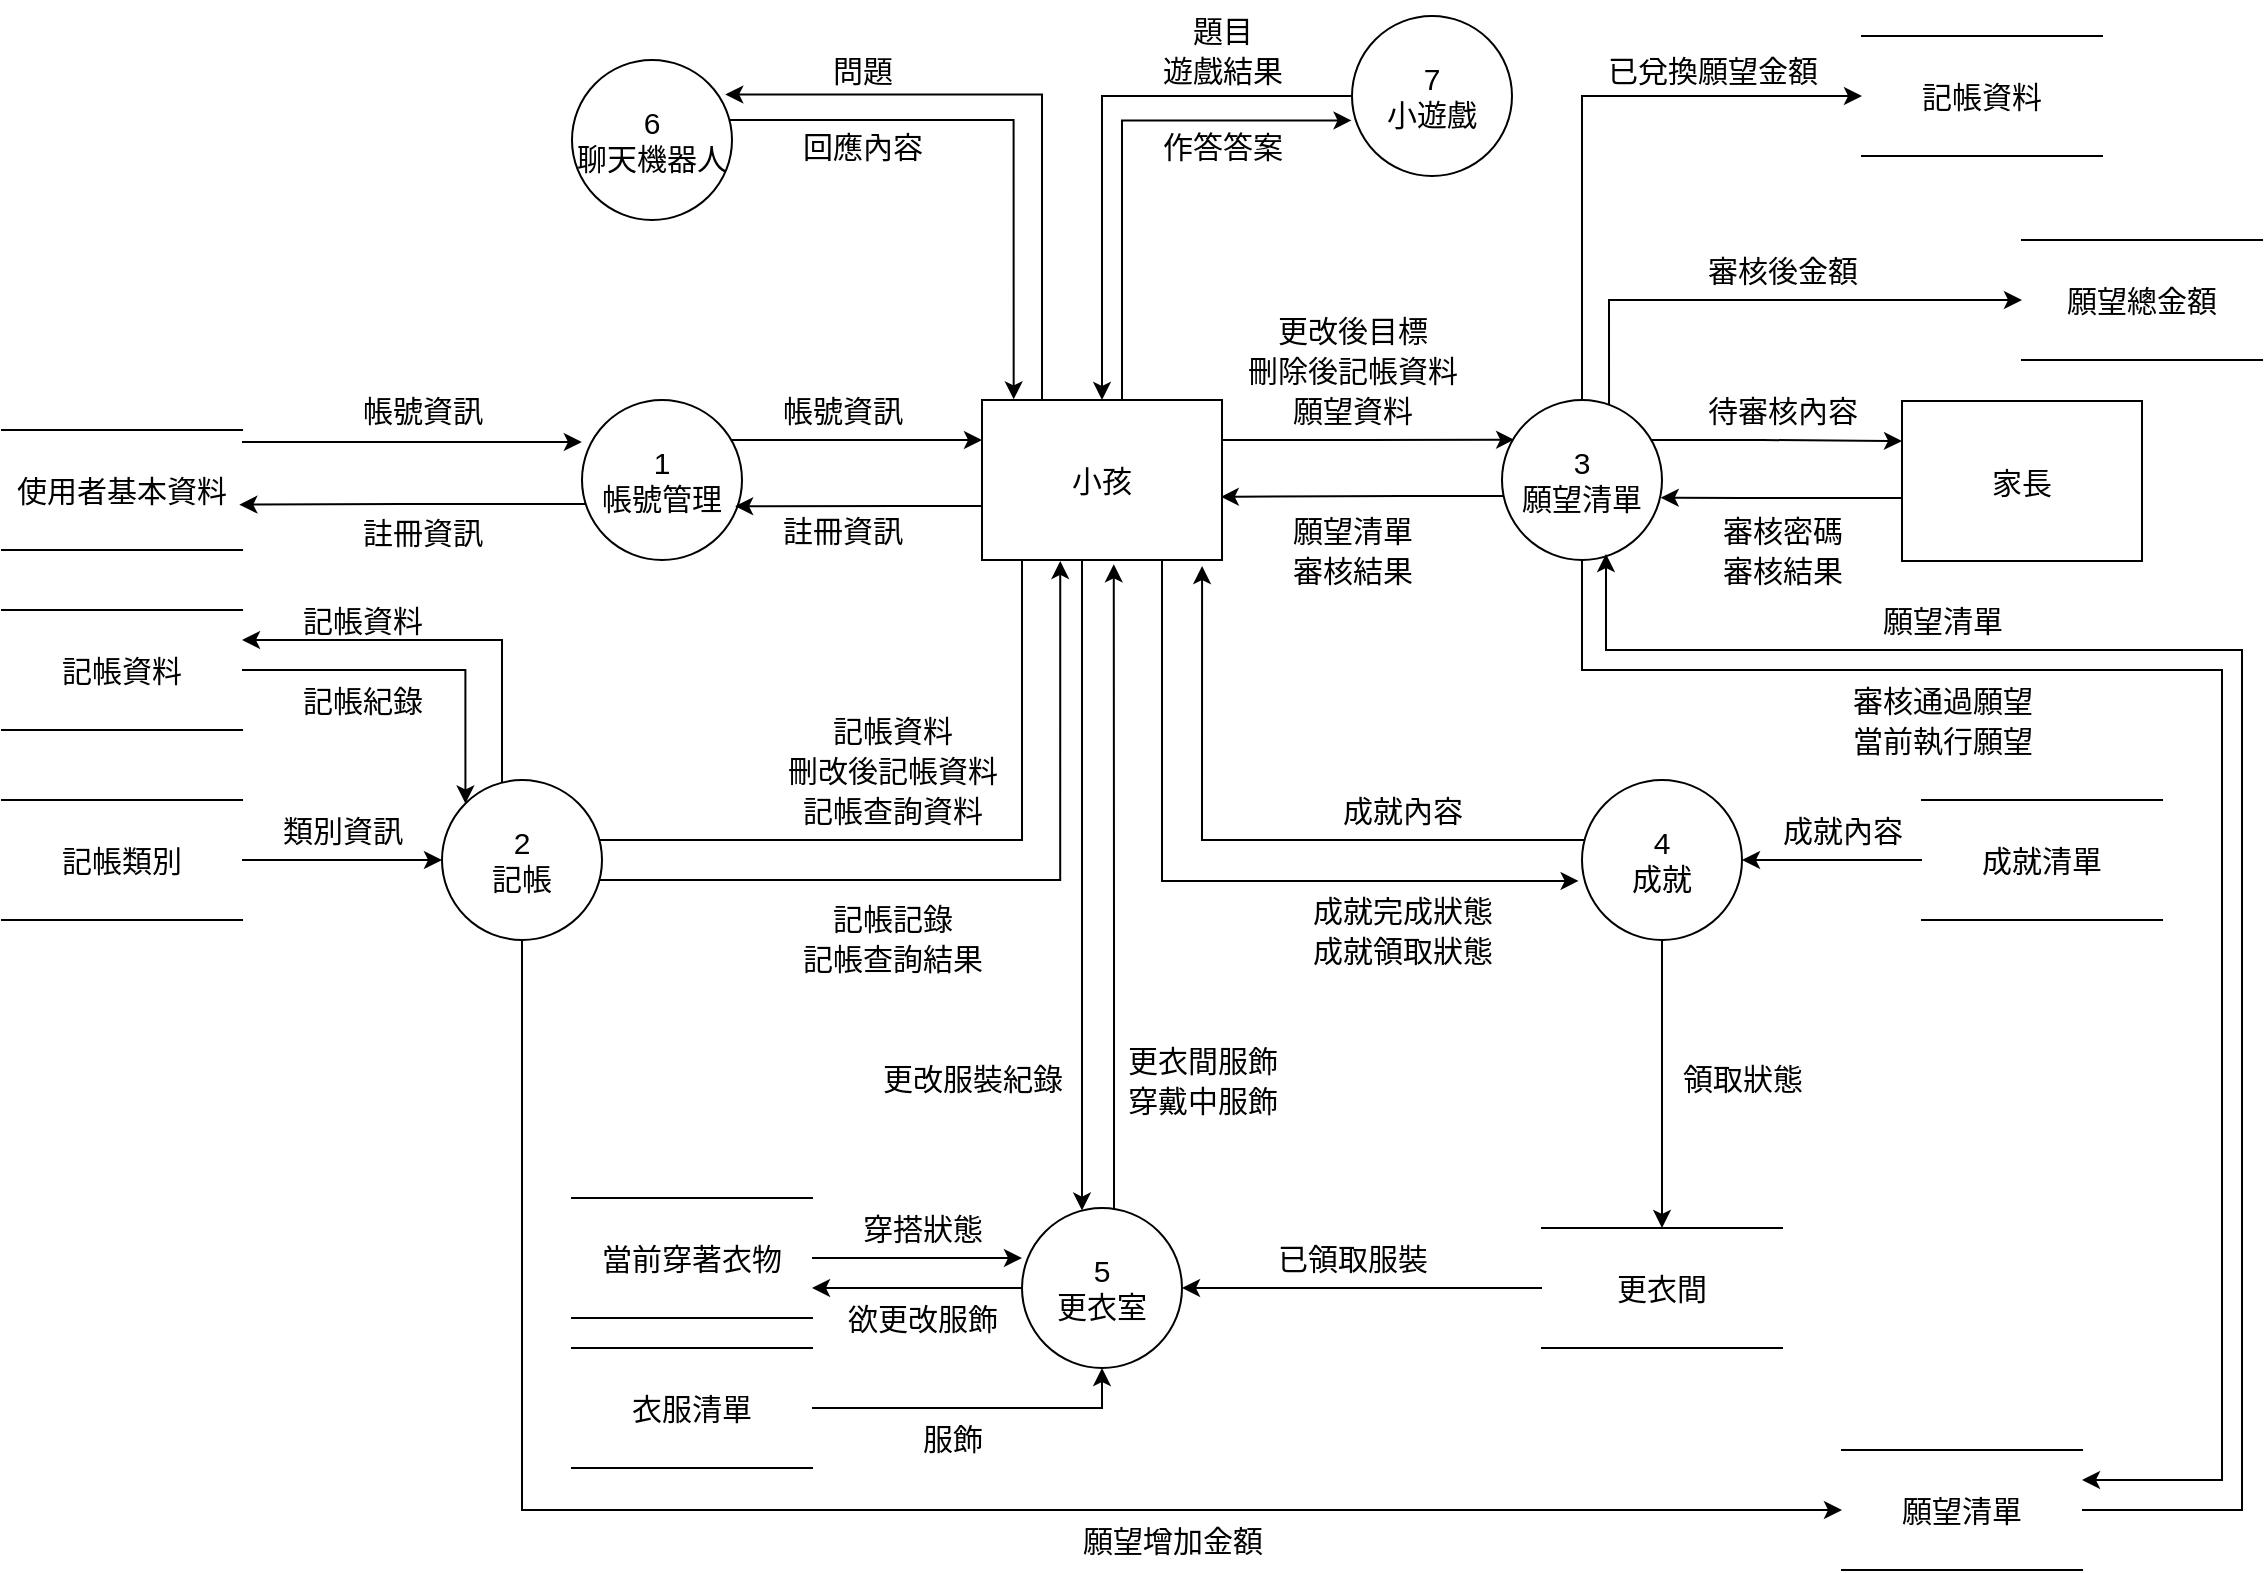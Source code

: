 <mxfile version="21.2.3" type="device">
  <diagram name="第 1 页" id="KwOqU90tzQBnRIFNRLeY">
    <mxGraphModel dx="1355" dy="656" grid="1" gridSize="10" guides="1" tooltips="1" connect="1" arrows="1" fold="1" page="1" pageScale="1" pageWidth="1169" pageHeight="827" math="0" shadow="0">
      <root>
        <mxCell id="0" />
        <mxCell id="1" parent="0" />
        <mxCell id="-ivq1ltutCUKHV1EiaD4-14" style="edgeStyle=orthogonalEdgeStyle;rounded=0;orthogonalLoop=1;jettySize=auto;html=1;entryX=0;entryY=0.25;entryDx=0;entryDy=0;" parent="1" source="-ivq1ltutCUKHV1EiaD4-2" target="-ivq1ltutCUKHV1EiaD4-3" edge="1">
          <mxGeometry relative="1" as="geometry">
            <Array as="points">
              <mxPoint x="420" y="255" />
              <mxPoint x="420" y="255" />
            </Array>
          </mxGeometry>
        </mxCell>
        <mxCell id="-ivq1ltutCUKHV1EiaD4-68" style="edgeStyle=orthogonalEdgeStyle;rounded=0;orthogonalLoop=1;jettySize=auto;html=1;entryX=0.989;entryY=0.622;entryDx=0;entryDy=0;entryPerimeter=0;" parent="1" source="-ivq1ltutCUKHV1EiaD4-2" target="-ivq1ltutCUKHV1EiaD4-66" edge="1">
          <mxGeometry relative="1" as="geometry">
            <mxPoint x="150" y="280" as="targetPoint" />
            <Array as="points">
              <mxPoint x="210" y="287" />
              <mxPoint x="210" y="287" />
            </Array>
          </mxGeometry>
        </mxCell>
        <mxCell id="-ivq1ltutCUKHV1EiaD4-2" value="&lt;font style=&quot;font-size: 15px;&quot;&gt;1&lt;br&gt;帳號管理&lt;/font&gt;" style="ellipse;whiteSpace=wrap;html=1;aspect=fixed;" parent="1" vertex="1">
          <mxGeometry x="300" y="235" width="80" height="80" as="geometry" />
        </mxCell>
        <mxCell id="-ivq1ltutCUKHV1EiaD4-17" style="edgeStyle=orthogonalEdgeStyle;rounded=0;orthogonalLoop=1;jettySize=auto;html=1;entryX=0.957;entryY=0.664;entryDx=0;entryDy=0;entryPerimeter=0;" parent="1" source="-ivq1ltutCUKHV1EiaD4-3" target="-ivq1ltutCUKHV1EiaD4-2" edge="1">
          <mxGeometry relative="1" as="geometry">
            <mxPoint x="400" y="275" as="targetPoint" />
            <Array as="points">
              <mxPoint x="460" y="288" />
              <mxPoint x="460" y="288" />
            </Array>
          </mxGeometry>
        </mxCell>
        <mxCell id="-ivq1ltutCUKHV1EiaD4-20" style="edgeStyle=orthogonalEdgeStyle;rounded=0;orthogonalLoop=1;jettySize=auto;html=1;entryX=0.272;entryY=0.069;entryDx=0;entryDy=0;entryPerimeter=0;" parent="1" source="-ivq1ltutCUKHV1EiaD4-3" target="-ivq1ltutCUKHV1EiaD4-4" edge="1">
          <mxGeometry relative="1" as="geometry">
            <Array as="points">
              <mxPoint x="520" y="455" />
              <mxPoint x="282" y="455" />
            </Array>
          </mxGeometry>
        </mxCell>
        <mxCell id="-ivq1ltutCUKHV1EiaD4-28" style="edgeStyle=orthogonalEdgeStyle;rounded=0;orthogonalLoop=1;jettySize=auto;html=1;entryX=0.076;entryY=0.248;entryDx=0;entryDy=0;entryPerimeter=0;" parent="1" source="-ivq1ltutCUKHV1EiaD4-3" target="-ivq1ltutCUKHV1EiaD4-5" edge="1">
          <mxGeometry relative="1" as="geometry">
            <mxPoint x="830" y="275" as="targetPoint" />
            <Array as="points">
              <mxPoint x="690" y="255" />
              <mxPoint x="690" y="255" />
            </Array>
          </mxGeometry>
        </mxCell>
        <mxCell id="-ivq1ltutCUKHV1EiaD4-42" style="edgeStyle=orthogonalEdgeStyle;rounded=0;orthogonalLoop=1;jettySize=auto;html=1;entryX=-0.021;entryY=0.631;entryDx=0;entryDy=0;entryPerimeter=0;" parent="1" source="-ivq1ltutCUKHV1EiaD4-3" target="-ivq1ltutCUKHV1EiaD4-6" edge="1">
          <mxGeometry relative="1" as="geometry">
            <mxPoint x="810" y="475" as="targetPoint" />
            <Array as="points">
              <mxPoint x="590" y="476" />
            </Array>
          </mxGeometry>
        </mxCell>
        <mxCell id="-ivq1ltutCUKHV1EiaD4-44" style="edgeStyle=orthogonalEdgeStyle;rounded=0;orthogonalLoop=1;jettySize=auto;html=1;" parent="1" source="-ivq1ltutCUKHV1EiaD4-3" target="-ivq1ltutCUKHV1EiaD4-7" edge="1">
          <mxGeometry relative="1" as="geometry">
            <Array as="points">
              <mxPoint x="550" y="455" />
              <mxPoint x="550" y="455" />
            </Array>
          </mxGeometry>
        </mxCell>
        <mxCell id="-ivq1ltutCUKHV1EiaD4-52" style="edgeStyle=orthogonalEdgeStyle;rounded=0;orthogonalLoop=1;jettySize=auto;html=1;entryX=0.958;entryY=0.215;entryDx=0;entryDy=0;entryPerimeter=0;" parent="1" source="-ivq1ltutCUKHV1EiaD4-3" target="-ivq1ltutCUKHV1EiaD4-8" edge="1">
          <mxGeometry relative="1" as="geometry">
            <mxPoint x="450" y="85" as="targetPoint" />
            <Array as="points">
              <mxPoint x="530" y="82" />
            </Array>
          </mxGeometry>
        </mxCell>
        <mxCell id="-ivq1ltutCUKHV1EiaD4-55" style="edgeStyle=orthogonalEdgeStyle;rounded=0;orthogonalLoop=1;jettySize=auto;html=1;entryX=-0.003;entryY=0.653;entryDx=0;entryDy=0;entryPerimeter=0;" parent="1" source="-ivq1ltutCUKHV1EiaD4-3" target="-ivq1ltutCUKHV1EiaD4-9" edge="1">
          <mxGeometry relative="1" as="geometry">
            <mxPoint x="730" y="130" as="targetPoint" />
            <Array as="points">
              <mxPoint x="570" y="95" />
            </Array>
          </mxGeometry>
        </mxCell>
        <mxCell id="-ivq1ltutCUKHV1EiaD4-3" value="&lt;font style=&quot;font-size: 15px;&quot;&gt;小孩&lt;/font&gt;" style="rounded=0;whiteSpace=wrap;html=1;" parent="1" vertex="1">
          <mxGeometry x="500" y="235" width="120" height="80" as="geometry" />
        </mxCell>
        <mxCell id="-ivq1ltutCUKHV1EiaD4-21" style="edgeStyle=orthogonalEdgeStyle;rounded=0;orthogonalLoop=1;jettySize=auto;html=1;entryX=0.326;entryY=1.006;entryDx=0;entryDy=0;entryPerimeter=0;" parent="1" source="-ivq1ltutCUKHV1EiaD4-4" target="-ivq1ltutCUKHV1EiaD4-3" edge="1">
          <mxGeometry relative="1" as="geometry">
            <mxPoint x="550" y="325" as="targetPoint" />
            <Array as="points">
              <mxPoint x="539" y="475" />
            </Array>
          </mxGeometry>
        </mxCell>
        <mxCell id="OBIAT6HrilawWO2UlFWM-3" style="edgeStyle=orthogonalEdgeStyle;rounded=0;orthogonalLoop=1;jettySize=auto;html=1;entryX=1;entryY=0.25;entryDx=0;entryDy=0;" edge="1" parent="1" source="-ivq1ltutCUKHV1EiaD4-4" target="OBIAT6HrilawWO2UlFWM-1">
          <mxGeometry relative="1" as="geometry">
            <Array as="points">
              <mxPoint x="260" y="355" />
            </Array>
          </mxGeometry>
        </mxCell>
        <mxCell id="OBIAT6HrilawWO2UlFWM-30" style="edgeStyle=orthogonalEdgeStyle;rounded=0;orthogonalLoop=1;jettySize=auto;html=1;entryX=0;entryY=0.5;entryDx=0;entryDy=0;exitX=0.5;exitY=1;exitDx=0;exitDy=0;" edge="1" parent="1" source="-ivq1ltutCUKHV1EiaD4-4" target="OBIAT6HrilawWO2UlFWM-22">
          <mxGeometry relative="1" as="geometry">
            <Array as="points">
              <mxPoint x="270" y="790" />
            </Array>
          </mxGeometry>
        </mxCell>
        <mxCell id="-ivq1ltutCUKHV1EiaD4-4" value="&lt;font style=&quot;font-size: 15px;&quot;&gt;2&lt;br&gt;記帳&lt;/font&gt;" style="ellipse;whiteSpace=wrap;html=1;aspect=fixed;" parent="1" vertex="1">
          <mxGeometry x="230" y="425" width="80" height="80" as="geometry" />
        </mxCell>
        <mxCell id="-ivq1ltutCUKHV1EiaD4-30" style="edgeStyle=orthogonalEdgeStyle;rounded=0;orthogonalLoop=1;jettySize=auto;html=1;entryX=0.995;entryY=0.605;entryDx=0;entryDy=0;entryPerimeter=0;" parent="1" source="-ivq1ltutCUKHV1EiaD4-5" target="-ivq1ltutCUKHV1EiaD4-3" edge="1">
          <mxGeometry relative="1" as="geometry">
            <Array as="points">
              <mxPoint x="710" y="283" />
              <mxPoint x="710" y="283" />
            </Array>
          </mxGeometry>
        </mxCell>
        <mxCell id="-ivq1ltutCUKHV1EiaD4-32" style="edgeStyle=orthogonalEdgeStyle;rounded=0;orthogonalLoop=1;jettySize=auto;html=1;entryX=0;entryY=0.25;entryDx=0;entryDy=0;" parent="1" source="-ivq1ltutCUKHV1EiaD4-5" target="-ivq1ltutCUKHV1EiaD4-31" edge="1">
          <mxGeometry relative="1" as="geometry">
            <Array as="points">
              <mxPoint x="890" y="255" />
              <mxPoint x="890" y="255" />
            </Array>
          </mxGeometry>
        </mxCell>
        <mxCell id="OBIAT6HrilawWO2UlFWM-19" style="edgeStyle=orthogonalEdgeStyle;rounded=0;orthogonalLoop=1;jettySize=auto;html=1;exitX=0.669;exitY=0.044;exitDx=0;exitDy=0;entryX=0;entryY=0.5;entryDx=0;entryDy=0;exitPerimeter=0;" edge="1" parent="1" source="-ivq1ltutCUKHV1EiaD4-5" target="OBIAT6HrilawWO2UlFWM-18">
          <mxGeometry relative="1" as="geometry">
            <mxPoint x="1050" y="150" as="targetPoint" />
            <Array as="points">
              <mxPoint x="814" y="185" />
            </Array>
          </mxGeometry>
        </mxCell>
        <mxCell id="OBIAT6HrilawWO2UlFWM-23" style="edgeStyle=orthogonalEdgeStyle;rounded=0;orthogonalLoop=1;jettySize=auto;html=1;entryX=1;entryY=0.25;entryDx=0;entryDy=0;" edge="1" parent="1" source="-ivq1ltutCUKHV1EiaD4-5" target="OBIAT6HrilawWO2UlFWM-22">
          <mxGeometry relative="1" as="geometry">
            <mxPoint x="1060" y="720" as="targetPoint" />
            <Array as="points">
              <mxPoint x="800" y="370" />
              <mxPoint x="1120" y="370" />
              <mxPoint x="1120" y="775" />
            </Array>
          </mxGeometry>
        </mxCell>
        <mxCell id="OBIAT6HrilawWO2UlFWM-37" style="edgeStyle=orthogonalEdgeStyle;rounded=0;orthogonalLoop=1;jettySize=auto;html=1;entryX=0;entryY=0.5;entryDx=0;entryDy=0;" edge="1" parent="1" source="-ivq1ltutCUKHV1EiaD4-5" target="OBIAT6HrilawWO2UlFWM-35">
          <mxGeometry relative="1" as="geometry">
            <Array as="points">
              <mxPoint x="800" y="83" />
            </Array>
          </mxGeometry>
        </mxCell>
        <mxCell id="-ivq1ltutCUKHV1EiaD4-5" value="&lt;font style=&quot;font-size: 15px;&quot;&gt;3&lt;br&gt;願望清單&lt;/font&gt;" style="ellipse;whiteSpace=wrap;html=1;aspect=fixed;" parent="1" vertex="1">
          <mxGeometry x="760" y="235" width="80" height="80" as="geometry" />
        </mxCell>
        <mxCell id="-ivq1ltutCUKHV1EiaD4-43" style="edgeStyle=orthogonalEdgeStyle;rounded=0;orthogonalLoop=1;jettySize=auto;html=1;entryX=0.917;entryY=1.038;entryDx=0;entryDy=0;entryPerimeter=0;" parent="1" source="-ivq1ltutCUKHV1EiaD4-6" target="-ivq1ltutCUKHV1EiaD4-3" edge="1">
          <mxGeometry relative="1" as="geometry">
            <mxPoint x="590" y="335" as="targetPoint" />
            <Array as="points">
              <mxPoint x="610" y="455" />
            </Array>
          </mxGeometry>
        </mxCell>
        <mxCell id="-ivq1ltutCUKHV1EiaD4-86" style="edgeStyle=orthogonalEdgeStyle;rounded=0;orthogonalLoop=1;jettySize=auto;html=1;entryX=0.5;entryY=0;entryDx=0;entryDy=0;" parent="1" source="-ivq1ltutCUKHV1EiaD4-6" target="-ivq1ltutCUKHV1EiaD4-79" edge="1">
          <mxGeometry relative="1" as="geometry" />
        </mxCell>
        <mxCell id="-ivq1ltutCUKHV1EiaD4-6" value="&lt;font style=&quot;font-size: 15px;&quot;&gt;4&lt;br&gt;成就&lt;/font&gt;" style="ellipse;whiteSpace=wrap;html=1;aspect=fixed;" parent="1" vertex="1">
          <mxGeometry x="800" y="425" width="80" height="80" as="geometry" />
        </mxCell>
        <mxCell id="-ivq1ltutCUKHV1EiaD4-45" style="edgeStyle=orthogonalEdgeStyle;rounded=0;orthogonalLoop=1;jettySize=auto;html=1;entryX=0.549;entryY=1.027;entryDx=0;entryDy=0;entryPerimeter=0;" parent="1" source="-ivq1ltutCUKHV1EiaD4-7" target="-ivq1ltutCUKHV1EiaD4-3" edge="1">
          <mxGeometry relative="1" as="geometry">
            <Array as="points">
              <mxPoint x="566" y="505" />
              <mxPoint x="566" y="505" />
            </Array>
          </mxGeometry>
        </mxCell>
        <mxCell id="OBIAT6HrilawWO2UlFWM-13" style="edgeStyle=orthogonalEdgeStyle;rounded=0;orthogonalLoop=1;jettySize=auto;html=1;entryX=1;entryY=0.75;entryDx=0;entryDy=0;" edge="1" parent="1" source="-ivq1ltutCUKHV1EiaD4-7" target="OBIAT6HrilawWO2UlFWM-12">
          <mxGeometry relative="1" as="geometry" />
        </mxCell>
        <mxCell id="-ivq1ltutCUKHV1EiaD4-7" value="&lt;font style=&quot;font-size: 15px;&quot;&gt;5&lt;br&gt;更衣室&lt;br&gt;&lt;/font&gt;" style="ellipse;whiteSpace=wrap;html=1;aspect=fixed;" parent="1" vertex="1">
          <mxGeometry x="520" y="639" width="80" height="80" as="geometry" />
        </mxCell>
        <mxCell id="-ivq1ltutCUKHV1EiaD4-53" style="edgeStyle=orthogonalEdgeStyle;rounded=0;orthogonalLoop=1;jettySize=auto;html=1;entryX=0.132;entryY=-0.004;entryDx=0;entryDy=0;entryPerimeter=0;" parent="1" source="-ivq1ltutCUKHV1EiaD4-8" target="-ivq1ltutCUKHV1EiaD4-3" edge="1">
          <mxGeometry relative="1" as="geometry">
            <mxPoint x="520" y="225" as="targetPoint" />
            <Array as="points">
              <mxPoint x="516" y="95" />
            </Array>
          </mxGeometry>
        </mxCell>
        <mxCell id="-ivq1ltutCUKHV1EiaD4-8" value="&lt;font style=&quot;font-size: 15px;&quot;&gt;6&lt;br&gt;聊天機器人&lt;br&gt;&lt;/font&gt;" style="ellipse;whiteSpace=wrap;html=1;aspect=fixed;" parent="1" vertex="1">
          <mxGeometry x="295" y="65" width="80" height="80" as="geometry" />
        </mxCell>
        <mxCell id="-ivq1ltutCUKHV1EiaD4-54" style="edgeStyle=orthogonalEdgeStyle;rounded=0;orthogonalLoop=1;jettySize=auto;html=1;entryX=0.5;entryY=0;entryDx=0;entryDy=0;" parent="1" source="-ivq1ltutCUKHV1EiaD4-9" target="-ivq1ltutCUKHV1EiaD4-3" edge="1">
          <mxGeometry relative="1" as="geometry">
            <Array as="points">
              <mxPoint x="560" y="83" />
            </Array>
            <mxPoint x="560" y="210" as="targetPoint" />
          </mxGeometry>
        </mxCell>
        <mxCell id="-ivq1ltutCUKHV1EiaD4-9" value="&lt;font style=&quot;font-size: 15px;&quot;&gt;7&lt;br&gt;小遊戲&lt;br&gt;&lt;/font&gt;" style="ellipse;whiteSpace=wrap;html=1;aspect=fixed;" parent="1" vertex="1">
          <mxGeometry x="685" y="43" width="80" height="80" as="geometry" />
        </mxCell>
        <mxCell id="-ivq1ltutCUKHV1EiaD4-18" value="&lt;font style=&quot;font-size: 15px;&quot;&gt;帳號資訊&lt;/font&gt;" style="text;html=1;align=center;verticalAlign=middle;resizable=0;points=[];autosize=1;strokeColor=none;fillColor=none;" parent="1" vertex="1">
          <mxGeometry x="390" y="225" width="80" height="30" as="geometry" />
        </mxCell>
        <mxCell id="-ivq1ltutCUKHV1EiaD4-19" value="&lt;font style=&quot;font-size: 15px;&quot;&gt;註冊資訊&lt;/font&gt;" style="text;html=1;align=center;verticalAlign=middle;resizable=0;points=[];autosize=1;strokeColor=none;fillColor=none;" parent="1" vertex="1">
          <mxGeometry x="390" y="285" width="80" height="30" as="geometry" />
        </mxCell>
        <mxCell id="-ivq1ltutCUKHV1EiaD4-22" value="&lt;font style=&quot;font-size: 15px;&quot;&gt;記帳資料&lt;/font&gt;" style="text;html=1;align=center;verticalAlign=middle;resizable=0;points=[];autosize=1;strokeColor=none;fillColor=none;" parent="1" vertex="1">
          <mxGeometry x="415" y="385" width="80" height="30" as="geometry" />
        </mxCell>
        <mxCell id="-ivq1ltutCUKHV1EiaD4-23" value="&lt;font style=&quot;font-size: 15px;&quot;&gt;刪改後記帳資料&lt;/font&gt;" style="text;html=1;align=center;verticalAlign=middle;resizable=0;points=[];autosize=1;strokeColor=none;fillColor=none;" parent="1" vertex="1">
          <mxGeometry x="390" y="405" width="130" height="30" as="geometry" />
        </mxCell>
        <mxCell id="-ivq1ltutCUKHV1EiaD4-25" value="&lt;font style=&quot;font-size: 15px;&quot;&gt;記帳查詢資料&lt;/font&gt;" style="text;html=1;align=center;verticalAlign=middle;resizable=0;points=[];autosize=1;strokeColor=none;fillColor=none;" parent="1" vertex="1">
          <mxGeometry x="400" y="425" width="110" height="30" as="geometry" />
        </mxCell>
        <mxCell id="-ivq1ltutCUKHV1EiaD4-26" value="&lt;font style=&quot;font-size: 15px;&quot;&gt;記帳查詢結果&lt;/font&gt;" style="text;html=1;align=center;verticalAlign=middle;resizable=0;points=[];autosize=1;strokeColor=none;fillColor=none;" parent="1" vertex="1">
          <mxGeometry x="400" y="499" width="110" height="30" as="geometry" />
        </mxCell>
        <mxCell id="-ivq1ltutCUKHV1EiaD4-27" value="&lt;font style=&quot;font-size: 15px;&quot;&gt;記帳記錄&lt;/font&gt;" style="text;html=1;align=center;verticalAlign=middle;resizable=0;points=[];autosize=1;strokeColor=none;fillColor=none;" parent="1" vertex="1">
          <mxGeometry x="415" y="479" width="80" height="30" as="geometry" />
        </mxCell>
        <mxCell id="-ivq1ltutCUKHV1EiaD4-33" style="edgeStyle=orthogonalEdgeStyle;rounded=0;orthogonalLoop=1;jettySize=auto;html=1;entryX=0.992;entryY=0.611;entryDx=0;entryDy=0;entryPerimeter=0;" parent="1" source="-ivq1ltutCUKHV1EiaD4-31" target="-ivq1ltutCUKHV1EiaD4-5" edge="1">
          <mxGeometry relative="1" as="geometry">
            <Array as="points">
              <mxPoint x="880" y="284" />
              <mxPoint x="880" y="284" />
            </Array>
          </mxGeometry>
        </mxCell>
        <mxCell id="-ivq1ltutCUKHV1EiaD4-31" value="&lt;font style=&quot;font-size: 15px;&quot;&gt;家長&lt;/font&gt;" style="rounded=0;whiteSpace=wrap;html=1;" parent="1" vertex="1">
          <mxGeometry x="960" y="235.5" width="120" height="80" as="geometry" />
        </mxCell>
        <mxCell id="-ivq1ltutCUKHV1EiaD4-34" value="&lt;font style=&quot;font-size: 15px;&quot;&gt;待審核內容&lt;/font&gt;" style="text;html=1;align=center;verticalAlign=middle;resizable=0;points=[];autosize=1;strokeColor=none;fillColor=none;" parent="1" vertex="1">
          <mxGeometry x="850" y="225" width="100" height="30" as="geometry" />
        </mxCell>
        <mxCell id="-ivq1ltutCUKHV1EiaD4-35" value="&lt;font style=&quot;font-size: 15px;&quot;&gt;審核密碼&lt;/font&gt;" style="text;html=1;align=center;verticalAlign=middle;resizable=0;points=[];autosize=1;strokeColor=none;fillColor=none;" parent="1" vertex="1">
          <mxGeometry x="860" y="285" width="80" height="30" as="geometry" />
        </mxCell>
        <mxCell id="-ivq1ltutCUKHV1EiaD4-36" value="&lt;font style=&quot;font-size: 15px;&quot;&gt;審核結果&lt;/font&gt;" style="text;html=1;align=center;verticalAlign=middle;resizable=0;points=[];autosize=1;strokeColor=none;fillColor=none;" parent="1" vertex="1">
          <mxGeometry x="860" y="305" width="80" height="30" as="geometry" />
        </mxCell>
        <mxCell id="-ivq1ltutCUKHV1EiaD4-37" value="&lt;font style=&quot;font-size: 15px;&quot;&gt;願望清單&lt;/font&gt;" style="text;html=1;align=center;verticalAlign=middle;resizable=0;points=[];autosize=1;strokeColor=none;fillColor=none;" parent="1" vertex="1">
          <mxGeometry x="645" y="285" width="80" height="30" as="geometry" />
        </mxCell>
        <mxCell id="-ivq1ltutCUKHV1EiaD4-38" value="&lt;font style=&quot;font-size: 15px;&quot;&gt;願望資料&lt;/font&gt;" style="text;html=1;align=center;verticalAlign=middle;resizable=0;points=[];autosize=1;strokeColor=none;fillColor=none;" parent="1" vertex="1">
          <mxGeometry x="645" y="225" width="80" height="30" as="geometry" />
        </mxCell>
        <mxCell id="-ivq1ltutCUKHV1EiaD4-39" value="&lt;font style=&quot;font-size: 15px;&quot;&gt;刪除後記帳資料&lt;/font&gt;" style="text;html=1;align=center;verticalAlign=middle;resizable=0;points=[];autosize=1;strokeColor=none;fillColor=none;" parent="1" vertex="1">
          <mxGeometry x="620" y="205" width="130" height="30" as="geometry" />
        </mxCell>
        <mxCell id="-ivq1ltutCUKHV1EiaD4-40" value="&lt;font style=&quot;font-size: 15px;&quot;&gt;更改後目標&lt;/font&gt;" style="text;html=1;align=center;verticalAlign=middle;resizable=0;points=[];autosize=1;strokeColor=none;fillColor=none;" parent="1" vertex="1">
          <mxGeometry x="635" y="185" width="100" height="30" as="geometry" />
        </mxCell>
        <mxCell id="-ivq1ltutCUKHV1EiaD4-41" value="&lt;font style=&quot;font-size: 15px;&quot;&gt;審核結果&lt;/font&gt;" style="text;html=1;align=center;verticalAlign=middle;resizable=0;points=[];autosize=1;strokeColor=none;fillColor=none;" parent="1" vertex="1">
          <mxGeometry x="645" y="305" width="80" height="30" as="geometry" />
        </mxCell>
        <mxCell id="-ivq1ltutCUKHV1EiaD4-46" value="&lt;font style=&quot;font-size: 15px;&quot;&gt;成就內容&lt;/font&gt;" style="text;html=1;align=center;verticalAlign=middle;resizable=0;points=[];autosize=1;strokeColor=none;fillColor=none;" parent="1" vertex="1">
          <mxGeometry x="670" y="425" width="80" height="30" as="geometry" />
        </mxCell>
        <mxCell id="-ivq1ltutCUKHV1EiaD4-47" value="&lt;span style=&quot;font-size: 15px;&quot;&gt;成就完成狀態&lt;/span&gt;" style="text;html=1;align=center;verticalAlign=middle;resizable=0;points=[];autosize=1;strokeColor=none;fillColor=none;" parent="1" vertex="1">
          <mxGeometry x="655" y="475" width="110" height="30" as="geometry" />
        </mxCell>
        <mxCell id="-ivq1ltutCUKHV1EiaD4-48" value="&lt;span style=&quot;font-size: 15px;&quot;&gt;成就領取狀態&lt;/span&gt;" style="text;html=1;align=center;verticalAlign=middle;resizable=0;points=[];autosize=1;strokeColor=none;fillColor=none;" parent="1" vertex="1">
          <mxGeometry x="655" y="495" width="110" height="30" as="geometry" />
        </mxCell>
        <mxCell id="-ivq1ltutCUKHV1EiaD4-49" value="&lt;font style=&quot;font-size: 15px;&quot;&gt;更改服裝紀錄&lt;/font&gt;" style="text;html=1;align=center;verticalAlign=middle;resizable=0;points=[];autosize=1;strokeColor=none;fillColor=none;" parent="1" vertex="1">
          <mxGeometry x="440" y="559" width="110" height="30" as="geometry" />
        </mxCell>
        <mxCell id="-ivq1ltutCUKHV1EiaD4-50" value="&lt;font style=&quot;font-size: 15px;&quot;&gt;更衣間服飾&lt;/font&gt;" style="text;html=1;align=center;verticalAlign=middle;resizable=0;points=[];autosize=1;strokeColor=none;fillColor=none;" parent="1" vertex="1">
          <mxGeometry x="560" y="550" width="100" height="30" as="geometry" />
        </mxCell>
        <mxCell id="-ivq1ltutCUKHV1EiaD4-51" value="&lt;font style=&quot;font-size: 15px;&quot;&gt;穿戴中服飾&lt;/font&gt;" style="text;html=1;align=center;verticalAlign=middle;resizable=0;points=[];autosize=1;strokeColor=none;fillColor=none;" parent="1" vertex="1">
          <mxGeometry x="560" y="570" width="100" height="30" as="geometry" />
        </mxCell>
        <mxCell id="-ivq1ltutCUKHV1EiaD4-56" value="&lt;font style=&quot;font-size: 15px;&quot;&gt;遊戲結果&lt;/font&gt;" style="text;html=1;align=center;verticalAlign=middle;resizable=0;points=[];autosize=1;strokeColor=none;fillColor=none;" parent="1" vertex="1">
          <mxGeometry x="580" y="55" width="80" height="30" as="geometry" />
        </mxCell>
        <mxCell id="-ivq1ltutCUKHV1EiaD4-58" value="&lt;span style=&quot;font-size: 15px;&quot;&gt;問題&lt;/span&gt;" style="text;html=1;align=center;verticalAlign=middle;resizable=0;points=[];autosize=1;strokeColor=none;fillColor=none;" parent="1" vertex="1">
          <mxGeometry x="415" y="55" width="50" height="30" as="geometry" />
        </mxCell>
        <mxCell id="-ivq1ltutCUKHV1EiaD4-59" value="&lt;span style=&quot;font-size: 15px;&quot;&gt;回應內容&lt;/span&gt;" style="text;html=1;align=center;verticalAlign=middle;resizable=0;points=[];autosize=1;strokeColor=none;fillColor=none;" parent="1" vertex="1">
          <mxGeometry x="400" y="93" width="80" height="30" as="geometry" />
        </mxCell>
        <mxCell id="-ivq1ltutCUKHV1EiaD4-60" value="&lt;font style=&quot;font-size: 15px;&quot;&gt;題目&lt;/font&gt;" style="text;html=1;align=center;verticalAlign=middle;resizable=0;points=[];autosize=1;strokeColor=none;fillColor=none;" parent="1" vertex="1">
          <mxGeometry x="595" y="35" width="50" height="30" as="geometry" />
        </mxCell>
        <mxCell id="-ivq1ltutCUKHV1EiaD4-61" value="&lt;font style=&quot;font-size: 15px;&quot;&gt;作答答案&lt;/font&gt;" style="text;html=1;align=center;verticalAlign=middle;resizable=0;points=[];autosize=1;strokeColor=none;fillColor=none;" parent="1" vertex="1">
          <mxGeometry x="580" y="93" width="80" height="30" as="geometry" />
        </mxCell>
        <mxCell id="-ivq1ltutCUKHV1EiaD4-69" style="edgeStyle=orthogonalEdgeStyle;rounded=0;orthogonalLoop=1;jettySize=auto;html=1;entryX=-0.001;entryY=0.263;entryDx=0;entryDy=0;entryPerimeter=0;" parent="1" source="-ivq1ltutCUKHV1EiaD4-66" target="-ivq1ltutCUKHV1EiaD4-2" edge="1">
          <mxGeometry relative="1" as="geometry">
            <Array as="points">
              <mxPoint x="170" y="256" />
              <mxPoint x="170" y="256" />
            </Array>
          </mxGeometry>
        </mxCell>
        <mxCell id="-ivq1ltutCUKHV1EiaD4-66" value="&lt;font style=&quot;font-size: 15px;&quot;&gt;使用者基本資料&lt;/font&gt;" style="shape=partialRectangle;whiteSpace=wrap;html=1;left=0;right=0;fillColor=none;" parent="1" vertex="1">
          <mxGeometry x="10" y="250" width="120" height="60" as="geometry" />
        </mxCell>
        <mxCell id="-ivq1ltutCUKHV1EiaD4-70" value="&lt;font style=&quot;font-size: 15px;&quot;&gt;帳號資訊&lt;/font&gt;" style="text;html=1;align=center;verticalAlign=middle;resizable=0;points=[];autosize=1;strokeColor=none;fillColor=none;" parent="1" vertex="1">
          <mxGeometry x="180" y="225" width="80" height="30" as="geometry" />
        </mxCell>
        <mxCell id="-ivq1ltutCUKHV1EiaD4-71" value="&lt;font style=&quot;font-size: 15px;&quot;&gt;註冊資訊&lt;/font&gt;" style="text;html=1;align=center;verticalAlign=middle;resizable=0;points=[];autosize=1;strokeColor=none;fillColor=none;" parent="1" vertex="1">
          <mxGeometry x="180" y="285.5" width="80" height="30" as="geometry" />
        </mxCell>
        <mxCell id="-ivq1ltutCUKHV1EiaD4-85" style="edgeStyle=orthogonalEdgeStyle;rounded=0;orthogonalLoop=1;jettySize=auto;html=1;entryX=1;entryY=0.5;entryDx=0;entryDy=0;" parent="1" source="-ivq1ltutCUKHV1EiaD4-72" target="-ivq1ltutCUKHV1EiaD4-6" edge="1">
          <mxGeometry relative="1" as="geometry" />
        </mxCell>
        <mxCell id="-ivq1ltutCUKHV1EiaD4-72" value="&lt;span style=&quot;font-size: 15px;&quot;&gt;成就清單&lt;/span&gt;" style="shape=partialRectangle;whiteSpace=wrap;html=1;left=0;right=0;fillColor=none;" parent="1" vertex="1">
          <mxGeometry x="970" y="435" width="120" height="60" as="geometry" />
        </mxCell>
        <mxCell id="-ivq1ltutCUKHV1EiaD4-78" value="&lt;font style=&quot;font-size: 15px;&quot;&gt;成就內容&lt;/font&gt;" style="text;html=1;align=center;verticalAlign=middle;resizable=0;points=[];autosize=1;strokeColor=none;fillColor=none;" parent="1" vertex="1">
          <mxGeometry x="890" y="435" width="80" height="30" as="geometry" />
        </mxCell>
        <mxCell id="-ivq1ltutCUKHV1EiaD4-81" style="edgeStyle=orthogonalEdgeStyle;rounded=0;orthogonalLoop=1;jettySize=auto;html=1;entryX=1;entryY=0.5;entryDx=0;entryDy=0;" parent="1" source="-ivq1ltutCUKHV1EiaD4-79" target="-ivq1ltutCUKHV1EiaD4-7" edge="1">
          <mxGeometry relative="1" as="geometry" />
        </mxCell>
        <mxCell id="-ivq1ltutCUKHV1EiaD4-79" value="&lt;span style=&quot;font-size: 15px;&quot;&gt;更衣間&lt;/span&gt;" style="shape=partialRectangle;whiteSpace=wrap;html=1;left=0;right=0;fillColor=none;" parent="1" vertex="1">
          <mxGeometry x="780" y="649" width="120" height="60" as="geometry" />
        </mxCell>
        <mxCell id="-ivq1ltutCUKHV1EiaD4-82" value="&lt;span style=&quot;font-size: 15px;&quot;&gt;已領取服裝&lt;/span&gt;" style="text;html=1;align=center;verticalAlign=middle;resizable=0;points=[];autosize=1;strokeColor=none;fillColor=none;" parent="1" vertex="1">
          <mxGeometry x="635" y="649" width="100" height="30" as="geometry" />
        </mxCell>
        <mxCell id="-ivq1ltutCUKHV1EiaD4-88" value="&lt;span style=&quot;font-size: 15px;&quot;&gt;領取狀態&lt;/span&gt;" style="text;html=1;align=center;verticalAlign=middle;resizable=0;points=[];autosize=1;strokeColor=none;fillColor=none;" parent="1" vertex="1">
          <mxGeometry x="840" y="559" width="80" height="30" as="geometry" />
        </mxCell>
        <mxCell id="-ivq1ltutCUKHV1EiaD4-92" style="edgeStyle=orthogonalEdgeStyle;rounded=0;orthogonalLoop=1;jettySize=auto;html=1;entryX=0.5;entryY=1;entryDx=0;entryDy=0;" parent="1" source="-ivq1ltutCUKHV1EiaD4-89" target="-ivq1ltutCUKHV1EiaD4-7" edge="1">
          <mxGeometry relative="1" as="geometry" />
        </mxCell>
        <mxCell id="-ivq1ltutCUKHV1EiaD4-89" value="&lt;span style=&quot;font-size: 15px;&quot;&gt;衣服清單&lt;/span&gt;" style="shape=partialRectangle;whiteSpace=wrap;html=1;left=0;right=0;fillColor=none;" parent="1" vertex="1">
          <mxGeometry x="295" y="709" width="120" height="60" as="geometry" />
        </mxCell>
        <mxCell id="-ivq1ltutCUKHV1EiaD4-90" value="&lt;span style=&quot;font-size: 15px;&quot;&gt;服飾&lt;/span&gt;" style="text;html=1;align=center;verticalAlign=middle;resizable=0;points=[];autosize=1;strokeColor=none;fillColor=none;" parent="1" vertex="1">
          <mxGeometry x="460" y="739" width="50" height="30" as="geometry" />
        </mxCell>
        <mxCell id="OBIAT6HrilawWO2UlFWM-4" style="edgeStyle=orthogonalEdgeStyle;rounded=0;orthogonalLoop=1;jettySize=auto;html=1;entryX=0;entryY=0;entryDx=0;entryDy=0;" edge="1" parent="1" source="OBIAT6HrilawWO2UlFWM-1" target="-ivq1ltutCUKHV1EiaD4-4">
          <mxGeometry relative="1" as="geometry">
            <Array as="points">
              <mxPoint x="242" y="370" />
            </Array>
          </mxGeometry>
        </mxCell>
        <mxCell id="OBIAT6HrilawWO2UlFWM-1" value="&lt;span style=&quot;font-size: 15px;&quot;&gt;記帳資料&lt;/span&gt;" style="shape=partialRectangle;whiteSpace=wrap;html=1;left=0;right=0;fillColor=none;" vertex="1" parent="1">
          <mxGeometry x="10" y="340" width="120" height="60" as="geometry" />
        </mxCell>
        <mxCell id="OBIAT6HrilawWO2UlFWM-29" style="edgeStyle=orthogonalEdgeStyle;rounded=0;orthogonalLoop=1;jettySize=auto;html=1;entryX=0;entryY=0.5;entryDx=0;entryDy=0;" edge="1" parent="1" source="OBIAT6HrilawWO2UlFWM-2" target="-ivq1ltutCUKHV1EiaD4-4">
          <mxGeometry relative="1" as="geometry">
            <Array as="points">
              <mxPoint x="70" y="465" />
            </Array>
          </mxGeometry>
        </mxCell>
        <mxCell id="OBIAT6HrilawWO2UlFWM-2" value="&lt;span style=&quot;font-size: 15px;&quot;&gt;記帳類別&lt;/span&gt;" style="shape=partialRectangle;whiteSpace=wrap;html=1;left=0;right=0;fillColor=none;" vertex="1" parent="1">
          <mxGeometry x="10" y="435" width="120" height="60" as="geometry" />
        </mxCell>
        <mxCell id="OBIAT6HrilawWO2UlFWM-7" value="&lt;span style=&quot;font-size: 15px;&quot;&gt;記帳資料&lt;/span&gt;" style="text;html=1;align=center;verticalAlign=middle;resizable=0;points=[];autosize=1;strokeColor=none;fillColor=none;" vertex="1" parent="1">
          <mxGeometry x="150" y="330" width="80" height="30" as="geometry" />
        </mxCell>
        <mxCell id="OBIAT6HrilawWO2UlFWM-9" value="&lt;span style=&quot;font-size: 15px;&quot;&gt;記帳紀錄&lt;/span&gt;" style="text;html=1;align=center;verticalAlign=middle;resizable=0;points=[];autosize=1;strokeColor=none;fillColor=none;" vertex="1" parent="1">
          <mxGeometry x="150" y="370" width="80" height="30" as="geometry" />
        </mxCell>
        <mxCell id="OBIAT6HrilawWO2UlFWM-10" value="&lt;span style=&quot;font-size: 15px;&quot;&gt;類別資訊&lt;/span&gt;" style="text;html=1;align=center;verticalAlign=middle;resizable=0;points=[];autosize=1;strokeColor=none;fillColor=none;" vertex="1" parent="1">
          <mxGeometry x="140" y="435" width="80" height="30" as="geometry" />
        </mxCell>
        <mxCell id="OBIAT6HrilawWO2UlFWM-14" style="edgeStyle=orthogonalEdgeStyle;rounded=0;orthogonalLoop=1;jettySize=auto;html=1;" edge="1" parent="1" source="OBIAT6HrilawWO2UlFWM-12">
          <mxGeometry relative="1" as="geometry">
            <mxPoint x="520" y="664" as="targetPoint" />
          </mxGeometry>
        </mxCell>
        <mxCell id="OBIAT6HrilawWO2UlFWM-12" value="&lt;span style=&quot;font-size: 15px;&quot;&gt;當前穿著衣物&lt;/span&gt;" style="shape=partialRectangle;whiteSpace=wrap;html=1;left=0;right=0;fillColor=none;" vertex="1" parent="1">
          <mxGeometry x="295" y="634" width="120" height="60" as="geometry" />
        </mxCell>
        <mxCell id="OBIAT6HrilawWO2UlFWM-15" value="&lt;span style=&quot;font-size: 15px;&quot;&gt;穿搭狀態&lt;/span&gt;" style="text;html=1;align=center;verticalAlign=middle;resizable=0;points=[];autosize=1;strokeColor=none;fillColor=none;" vertex="1" parent="1">
          <mxGeometry x="430" y="634" width="80" height="30" as="geometry" />
        </mxCell>
        <mxCell id="OBIAT6HrilawWO2UlFWM-16" value="&lt;span style=&quot;font-size: 15px;&quot;&gt;欲更改服飾&lt;/span&gt;" style="text;html=1;align=center;verticalAlign=middle;resizable=0;points=[];autosize=1;strokeColor=none;fillColor=none;" vertex="1" parent="1">
          <mxGeometry x="420" y="679" width="100" height="30" as="geometry" />
        </mxCell>
        <mxCell id="OBIAT6HrilawWO2UlFWM-18" value="&lt;span style=&quot;font-size: 15px;&quot;&gt;願望總金額&lt;/span&gt;" style="shape=partialRectangle;whiteSpace=wrap;html=1;left=0;right=0;fillColor=none;" vertex="1" parent="1">
          <mxGeometry x="1020" y="155" width="120" height="60" as="geometry" />
        </mxCell>
        <mxCell id="OBIAT6HrilawWO2UlFWM-21" value="&lt;font style=&quot;font-size: 15px;&quot;&gt;審核後金額&lt;/font&gt;" style="text;html=1;align=center;verticalAlign=middle;resizable=0;points=[];autosize=1;strokeColor=none;fillColor=none;" vertex="1" parent="1">
          <mxGeometry x="850" y="155" width="100" height="30" as="geometry" />
        </mxCell>
        <mxCell id="OBIAT6HrilawWO2UlFWM-24" style="edgeStyle=orthogonalEdgeStyle;rounded=0;orthogonalLoop=1;jettySize=auto;html=1;entryX=0.65;entryY=0.963;entryDx=0;entryDy=0;entryPerimeter=0;" edge="1" parent="1" source="OBIAT6HrilawWO2UlFWM-22" target="-ivq1ltutCUKHV1EiaD4-5">
          <mxGeometry relative="1" as="geometry">
            <mxPoint x="1130" y="370" as="targetPoint" />
            <Array as="points">
              <mxPoint x="1130" y="790" />
              <mxPoint x="1130" y="360" />
              <mxPoint x="812" y="360" />
            </Array>
          </mxGeometry>
        </mxCell>
        <mxCell id="OBIAT6HrilawWO2UlFWM-22" value="&lt;span style=&quot;font-size: 15px;&quot;&gt;願望清單&lt;/span&gt;" style="shape=partialRectangle;whiteSpace=wrap;html=1;left=0;right=0;fillColor=none;" vertex="1" parent="1">
          <mxGeometry x="930" y="760" width="120" height="60" as="geometry" />
        </mxCell>
        <mxCell id="OBIAT6HrilawWO2UlFWM-25" value="&lt;font style=&quot;font-size: 15px;&quot;&gt;審核通過願望&lt;/font&gt;" style="text;html=1;align=center;verticalAlign=middle;resizable=0;points=[];autosize=1;strokeColor=none;fillColor=none;" vertex="1" parent="1">
          <mxGeometry x="925" y="370" width="110" height="30" as="geometry" />
        </mxCell>
        <mxCell id="OBIAT6HrilawWO2UlFWM-26" value="&lt;font style=&quot;font-size: 15px;&quot;&gt;願望清單&lt;/font&gt;" style="text;html=1;align=center;verticalAlign=middle;resizable=0;points=[];autosize=1;strokeColor=none;fillColor=none;" vertex="1" parent="1">
          <mxGeometry x="940" y="330" width="80" height="30" as="geometry" />
        </mxCell>
        <mxCell id="OBIAT6HrilawWO2UlFWM-28" value="&lt;font style=&quot;font-size: 15px;&quot;&gt;當前執行願望&lt;/font&gt;" style="text;html=1;align=center;verticalAlign=middle;resizable=0;points=[];autosize=1;strokeColor=none;fillColor=none;" vertex="1" parent="1">
          <mxGeometry x="925" y="390" width="110" height="30" as="geometry" />
        </mxCell>
        <mxCell id="OBIAT6HrilawWO2UlFWM-31" value="&lt;span style=&quot;font-size: 15px;&quot;&gt;願望增加金額&lt;/span&gt;" style="text;html=1;align=center;verticalAlign=middle;resizable=0;points=[];autosize=1;strokeColor=none;fillColor=none;" vertex="1" parent="1">
          <mxGeometry x="540" y="790" width="110" height="30" as="geometry" />
        </mxCell>
        <mxCell id="OBIAT6HrilawWO2UlFWM-35" value="&lt;span style=&quot;font-size: 15px;&quot;&gt;記帳資料&lt;/span&gt;" style="shape=partialRectangle;whiteSpace=wrap;html=1;left=0;right=0;fillColor=none;" vertex="1" parent="1">
          <mxGeometry x="940" y="53" width="120" height="60" as="geometry" />
        </mxCell>
        <mxCell id="OBIAT6HrilawWO2UlFWM-38" value="&lt;font style=&quot;font-size: 15px;&quot;&gt;已兌換願望金額&lt;/font&gt;" style="text;html=1;align=center;verticalAlign=middle;resizable=0;points=[];autosize=1;strokeColor=none;fillColor=none;" vertex="1" parent="1">
          <mxGeometry x="800" y="55" width="130" height="30" as="geometry" />
        </mxCell>
      </root>
    </mxGraphModel>
  </diagram>
</mxfile>
